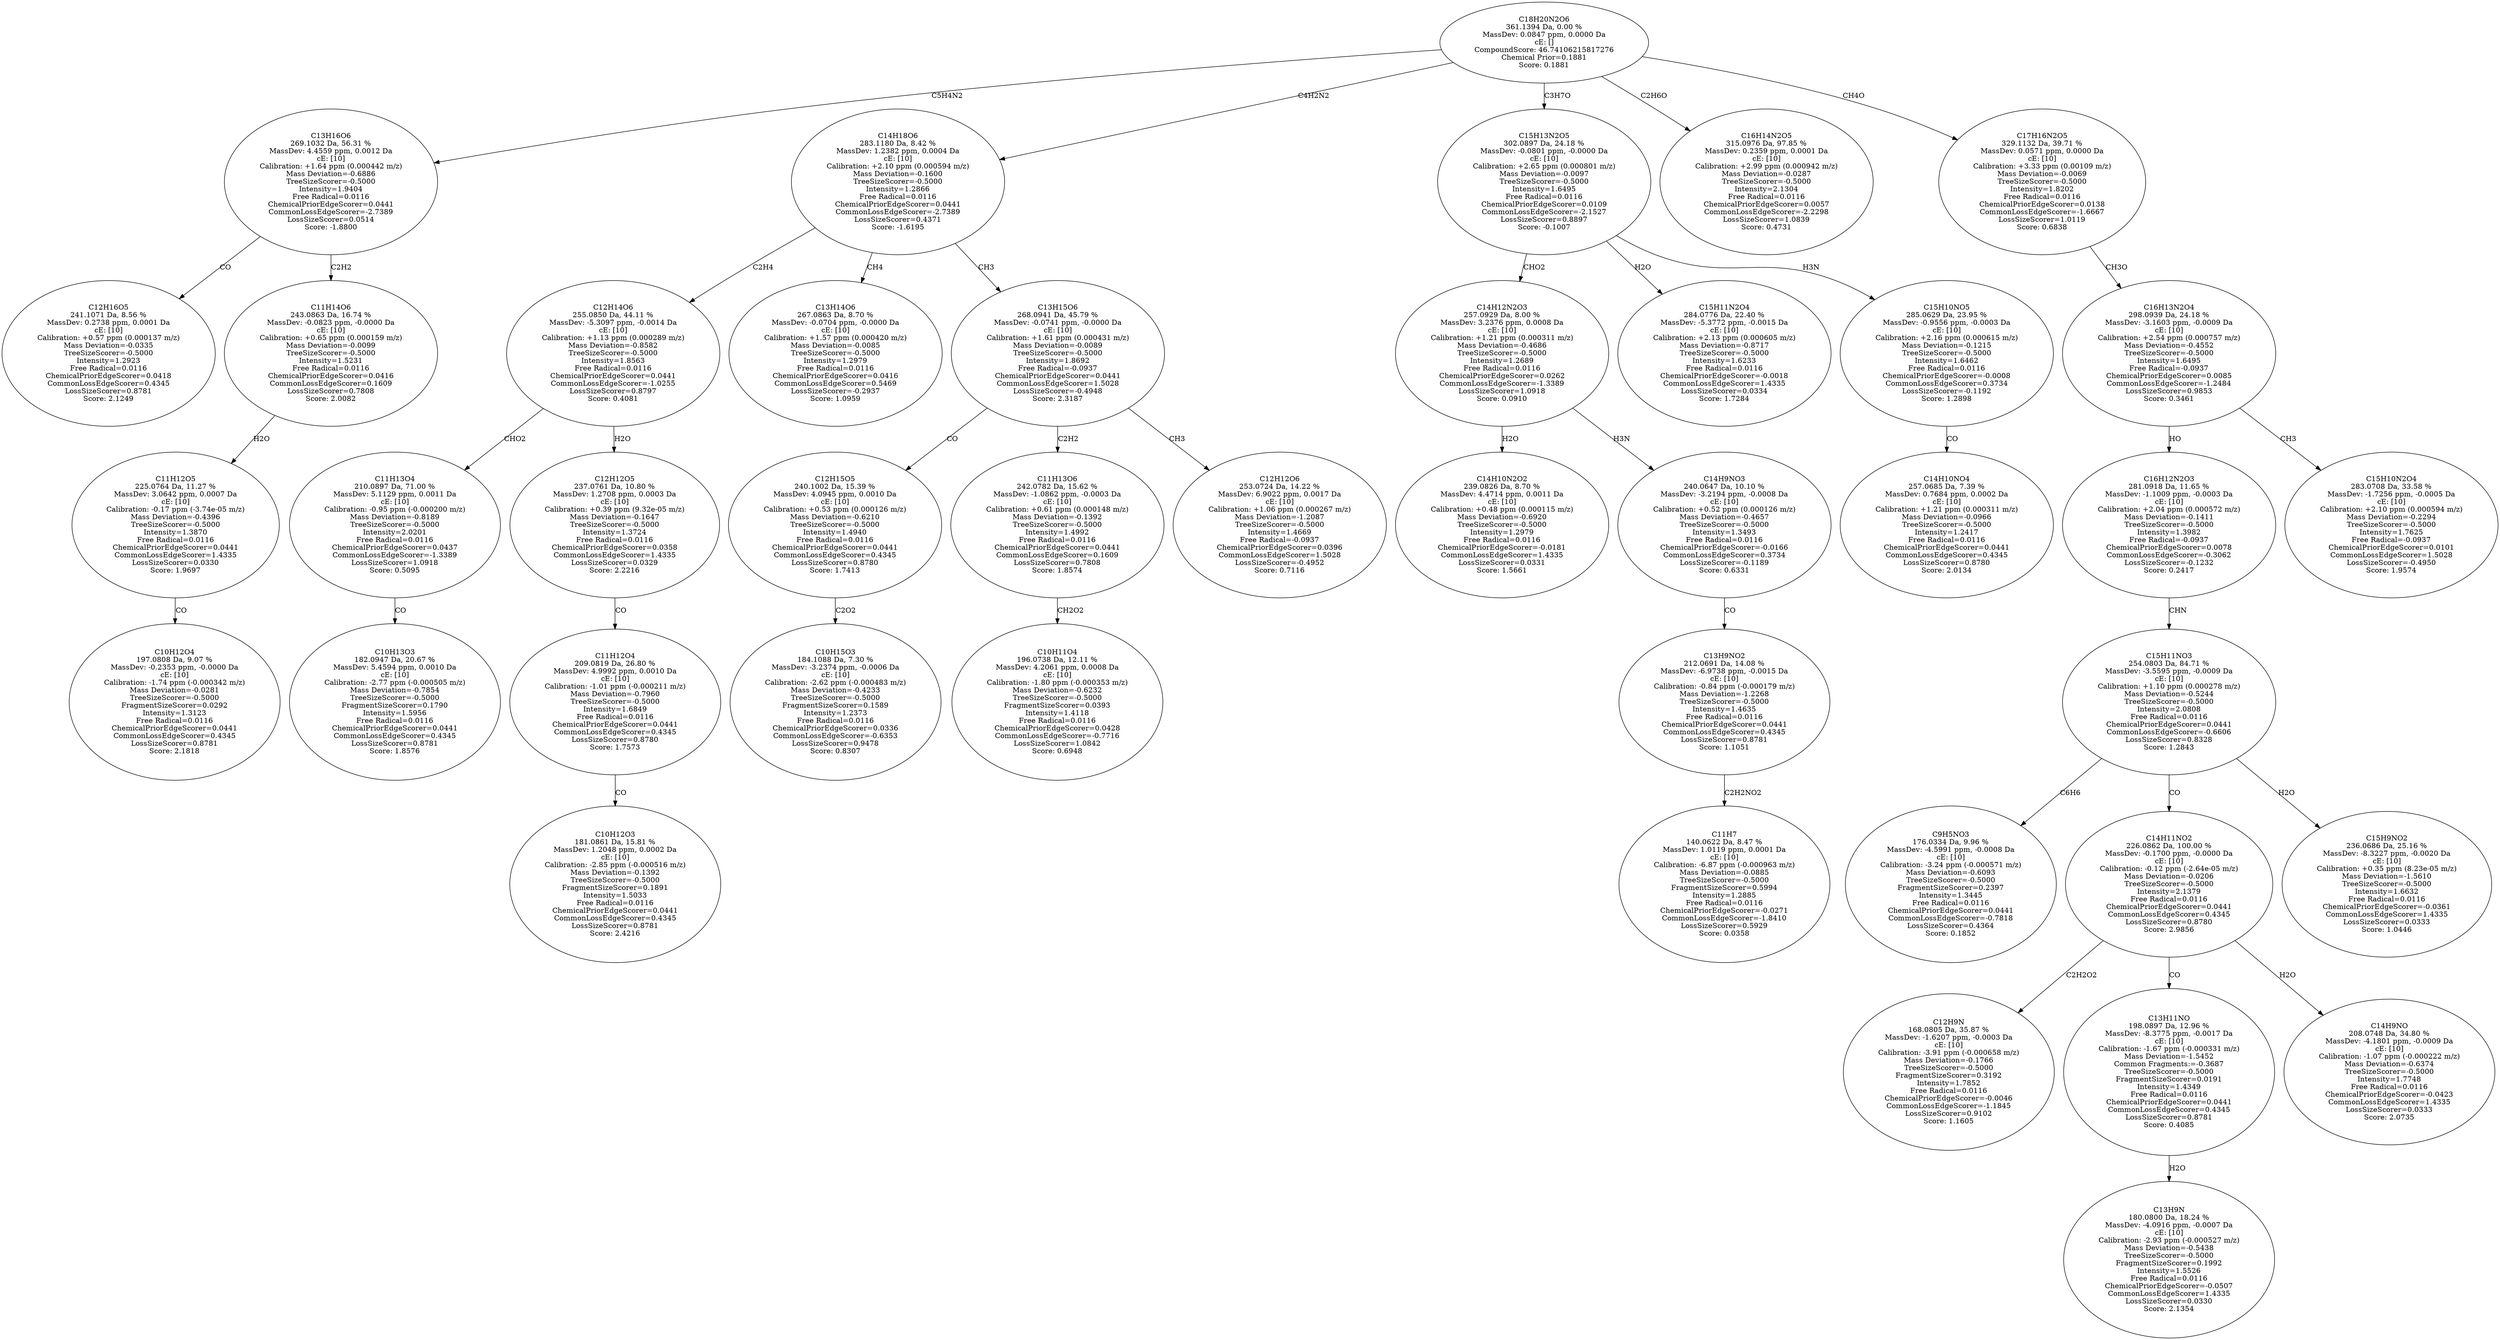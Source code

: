 strict digraph {
v1 [label="C12H16O5\n241.1071 Da, 8.56 %\nMassDev: 0.2738 ppm, 0.0001 Da\ncE: [10]\nCalibration: +0.57 ppm (0.000137 m/z)\nMass Deviation=-0.0335\nTreeSizeScorer=-0.5000\nIntensity=1.2923\nFree Radical=0.0116\nChemicalPriorEdgeScorer=0.0418\nCommonLossEdgeScorer=0.4345\nLossSizeScorer=0.8781\nScore: 2.1249"];
v2 [label="C10H12O4\n197.0808 Da, 9.07 %\nMassDev: -0.2353 ppm, -0.0000 Da\ncE: [10]\nCalibration: -1.74 ppm (-0.000342 m/z)\nMass Deviation=-0.0281\nTreeSizeScorer=-0.5000\nFragmentSizeScorer=0.0292\nIntensity=1.3123\nFree Radical=0.0116\nChemicalPriorEdgeScorer=0.0441\nCommonLossEdgeScorer=0.4345\nLossSizeScorer=0.8781\nScore: 2.1818"];
v3 [label="C11H12O5\n225.0764 Da, 11.27 %\nMassDev: 3.0642 ppm, 0.0007 Da\ncE: [10]\nCalibration: -0.17 ppm (-3.74e-05 m/z)\nMass Deviation=-0.4396\nTreeSizeScorer=-0.5000\nIntensity=1.3870\nFree Radical=0.0116\nChemicalPriorEdgeScorer=0.0441\nCommonLossEdgeScorer=1.4335\nLossSizeScorer=0.0330\nScore: 1.9697"];
v4 [label="C11H14O6\n243.0863 Da, 16.74 %\nMassDev: -0.0823 ppm, -0.0000 Da\ncE: [10]\nCalibration: +0.65 ppm (0.000159 m/z)\nMass Deviation=-0.0099\nTreeSizeScorer=-0.5000\nIntensity=1.5231\nFree Radical=0.0116\nChemicalPriorEdgeScorer=0.0416\nCommonLossEdgeScorer=0.1609\nLossSizeScorer=0.7808\nScore: 2.0082"];
v5 [label="C13H16O6\n269.1032 Da, 56.31 %\nMassDev: 4.4559 ppm, 0.0012 Da\ncE: [10]\nCalibration: +1.64 ppm (0.000442 m/z)\nMass Deviation=-0.6886\nTreeSizeScorer=-0.5000\nIntensity=1.9404\nFree Radical=0.0116\nChemicalPriorEdgeScorer=0.0441\nCommonLossEdgeScorer=-2.7389\nLossSizeScorer=0.0514\nScore: -1.8800"];
v6 [label="C10H13O3\n182.0947 Da, 20.67 %\nMassDev: 5.4594 ppm, 0.0010 Da\ncE: [10]\nCalibration: -2.77 ppm (-0.000505 m/z)\nMass Deviation=-0.7854\nTreeSizeScorer=-0.5000\nFragmentSizeScorer=0.1790\nIntensity=1.5956\nFree Radical=0.0116\nChemicalPriorEdgeScorer=0.0441\nCommonLossEdgeScorer=0.4345\nLossSizeScorer=0.8781\nScore: 1.8576"];
v7 [label="C11H13O4\n210.0897 Da, 71.00 %\nMassDev: 5.1129 ppm, 0.0011 Da\ncE: [10]\nCalibration: -0.95 ppm (-0.000200 m/z)\nMass Deviation=-0.8189\nTreeSizeScorer=-0.5000\nIntensity=2.0201\nFree Radical=0.0116\nChemicalPriorEdgeScorer=0.0437\nCommonLossEdgeScorer=-1.3389\nLossSizeScorer=1.0918\nScore: 0.5095"];
v8 [label="C10H12O3\n181.0861 Da, 15.81 %\nMassDev: 1.2048 ppm, 0.0002 Da\ncE: [10]\nCalibration: -2.85 ppm (-0.000516 m/z)\nMass Deviation=-0.1392\nTreeSizeScorer=-0.5000\nFragmentSizeScorer=0.1891\nIntensity=1.5033\nFree Radical=0.0116\nChemicalPriorEdgeScorer=0.0441\nCommonLossEdgeScorer=0.4345\nLossSizeScorer=0.8781\nScore: 2.4216"];
v9 [label="C11H12O4\n209.0819 Da, 26.80 %\nMassDev: 4.9992 ppm, 0.0010 Da\ncE: [10]\nCalibration: -1.01 ppm (-0.000211 m/z)\nMass Deviation=-0.7960\nTreeSizeScorer=-0.5000\nIntensity=1.6849\nFree Radical=0.0116\nChemicalPriorEdgeScorer=0.0441\nCommonLossEdgeScorer=0.4345\nLossSizeScorer=0.8780\nScore: 1.7573"];
v10 [label="C12H12O5\n237.0761 Da, 10.80 %\nMassDev: 1.2708 ppm, 0.0003 Da\ncE: [10]\nCalibration: +0.39 ppm (9.32e-05 m/z)\nMass Deviation=-0.1647\nTreeSizeScorer=-0.5000\nIntensity=1.3724\nFree Radical=0.0116\nChemicalPriorEdgeScorer=0.0358\nCommonLossEdgeScorer=1.4335\nLossSizeScorer=0.0329\nScore: 2.2216"];
v11 [label="C12H14O6\n255.0850 Da, 44.11 %\nMassDev: -5.3097 ppm, -0.0014 Da\ncE: [10]\nCalibration: +1.13 ppm (0.000289 m/z)\nMass Deviation=-0.8582\nTreeSizeScorer=-0.5000\nIntensity=1.8563\nFree Radical=0.0116\nChemicalPriorEdgeScorer=0.0441\nCommonLossEdgeScorer=-1.0255\nLossSizeScorer=0.8797\nScore: 0.4081"];
v12 [label="C13H14O6\n267.0863 Da, 8.70 %\nMassDev: -0.0704 ppm, -0.0000 Da\ncE: [10]\nCalibration: +1.57 ppm (0.000420 m/z)\nMass Deviation=-0.0085\nTreeSizeScorer=-0.5000\nIntensity=1.2979\nFree Radical=0.0116\nChemicalPriorEdgeScorer=0.0416\nCommonLossEdgeScorer=0.5469\nLossSizeScorer=-0.2937\nScore: 1.0959"];
v13 [label="C10H15O3\n184.1088 Da, 7.30 %\nMassDev: -3.2374 ppm, -0.0006 Da\ncE: [10]\nCalibration: -2.62 ppm (-0.000483 m/z)\nMass Deviation=-0.4233\nTreeSizeScorer=-0.5000\nFragmentSizeScorer=0.1589\nIntensity=1.2373\nFree Radical=0.0116\nChemicalPriorEdgeScorer=0.0336\nCommonLossEdgeScorer=-0.6353\nLossSizeScorer=0.9478\nScore: 0.8307"];
v14 [label="C12H15O5\n240.1002 Da, 15.39 %\nMassDev: 4.0945 ppm, 0.0010 Da\ncE: [10]\nCalibration: +0.53 ppm (0.000126 m/z)\nMass Deviation=-0.6210\nTreeSizeScorer=-0.5000\nIntensity=1.4940\nFree Radical=0.0116\nChemicalPriorEdgeScorer=0.0441\nCommonLossEdgeScorer=0.4345\nLossSizeScorer=0.8780\nScore: 1.7413"];
v15 [label="C10H11O4\n196.0738 Da, 12.11 %\nMassDev: 4.2061 ppm, 0.0008 Da\ncE: [10]\nCalibration: -1.80 ppm (-0.000353 m/z)\nMass Deviation=-0.6232\nTreeSizeScorer=-0.5000\nFragmentSizeScorer=0.0393\nIntensity=1.4118\nFree Radical=0.0116\nChemicalPriorEdgeScorer=0.0428\nCommonLossEdgeScorer=-0.7716\nLossSizeScorer=1.0842\nScore: 0.6948"];
v16 [label="C11H13O6\n242.0782 Da, 15.62 %\nMassDev: -1.0862 ppm, -0.0003 Da\ncE: [10]\nCalibration: +0.61 ppm (0.000148 m/z)\nMass Deviation=-0.1392\nTreeSizeScorer=-0.5000\nIntensity=1.4992\nFree Radical=0.0116\nChemicalPriorEdgeScorer=0.0441\nCommonLossEdgeScorer=0.1609\nLossSizeScorer=0.7808\nScore: 1.8574"];
v17 [label="C12H12O6\n253.0724 Da, 14.22 %\nMassDev: 6.9022 ppm, 0.0017 Da\ncE: [10]\nCalibration: +1.06 ppm (0.000267 m/z)\nMass Deviation=-1.2087\nTreeSizeScorer=-0.5000\nIntensity=1.4669\nFree Radical=-0.0937\nChemicalPriorEdgeScorer=0.0396\nCommonLossEdgeScorer=1.5028\nLossSizeScorer=-0.4952\nScore: 0.7116"];
v18 [label="C13H15O6\n268.0941 Da, 45.79 %\nMassDev: -0.0741 ppm, -0.0000 Da\ncE: [10]\nCalibration: +1.61 ppm (0.000431 m/z)\nMass Deviation=-0.0089\nTreeSizeScorer=-0.5000\nIntensity=1.8692\nFree Radical=-0.0937\nChemicalPriorEdgeScorer=0.0441\nCommonLossEdgeScorer=1.5028\nLossSizeScorer=-0.4948\nScore: 2.3187"];
v19 [label="C14H18O6\n283.1180 Da, 8.42 %\nMassDev: 1.2382 ppm, 0.0004 Da\ncE: [10]\nCalibration: +2.10 ppm (0.000594 m/z)\nMass Deviation=-0.1600\nTreeSizeScorer=-0.5000\nIntensity=1.2866\nFree Radical=0.0116\nChemicalPriorEdgeScorer=0.0441\nCommonLossEdgeScorer=-2.7389\nLossSizeScorer=0.4371\nScore: -1.6195"];
v20 [label="C14H10N2O2\n239.0826 Da, 8.70 %\nMassDev: 4.4714 ppm, 0.0011 Da\ncE: [10]\nCalibration: +0.48 ppm (0.000115 m/z)\nMass Deviation=-0.6920\nTreeSizeScorer=-0.5000\nIntensity=1.2979\nFree Radical=0.0116\nChemicalPriorEdgeScorer=-0.0181\nCommonLossEdgeScorer=1.4335\nLossSizeScorer=0.0331\nScore: 1.5661"];
v21 [label="C11H7\n140.0622 Da, 8.47 %\nMassDev: 1.0119 ppm, 0.0001 Da\ncE: [10]\nCalibration: -6.87 ppm (-0.000963 m/z)\nMass Deviation=-0.0885\nTreeSizeScorer=-0.5000\nFragmentSizeScorer=0.5994\nIntensity=1.2885\nFree Radical=0.0116\nChemicalPriorEdgeScorer=-0.0271\nCommonLossEdgeScorer=-1.8410\nLossSizeScorer=0.5929\nScore: 0.0358"];
v22 [label="C13H9NO2\n212.0691 Da, 14.08 %\nMassDev: -6.9738 ppm, -0.0015 Da\ncE: [10]\nCalibration: -0.84 ppm (-0.000179 m/z)\nMass Deviation=-1.2268\nTreeSizeScorer=-0.5000\nIntensity=1.4635\nFree Radical=0.0116\nChemicalPriorEdgeScorer=0.0441\nCommonLossEdgeScorer=0.4345\nLossSizeScorer=0.8781\nScore: 1.1051"];
v23 [label="C14H9NO3\n240.0647 Da, 10.10 %\nMassDev: -3.2194 ppm, -0.0008 Da\ncE: [10]\nCalibration: +0.52 ppm (0.000126 m/z)\nMass Deviation=-0.4657\nTreeSizeScorer=-0.5000\nIntensity=1.3493\nFree Radical=0.0116\nChemicalPriorEdgeScorer=-0.0166\nCommonLossEdgeScorer=0.3734\nLossSizeScorer=-0.1189\nScore: 0.6331"];
v24 [label="C14H12N2O3\n257.0929 Da, 8.00 %\nMassDev: 3.2376 ppm, 0.0008 Da\ncE: [10]\nCalibration: +1.21 ppm (0.000311 m/z)\nMass Deviation=-0.4686\nTreeSizeScorer=-0.5000\nIntensity=1.2689\nFree Radical=0.0116\nChemicalPriorEdgeScorer=0.0262\nCommonLossEdgeScorer=-1.3389\nLossSizeScorer=1.0918\nScore: 0.0910"];
v25 [label="C15H11N2O4\n284.0776 Da, 22.40 %\nMassDev: -5.3772 ppm, -0.0015 Da\ncE: [10]\nCalibration: +2.13 ppm (0.000605 m/z)\nMass Deviation=-0.8717\nTreeSizeScorer=-0.5000\nIntensity=1.6233\nFree Radical=0.0116\nChemicalPriorEdgeScorer=-0.0018\nCommonLossEdgeScorer=1.4335\nLossSizeScorer=0.0334\nScore: 1.7284"];
v26 [label="C14H10NO4\n257.0685 Da, 7.39 %\nMassDev: 0.7684 ppm, 0.0002 Da\ncE: [10]\nCalibration: +1.21 ppm (0.000311 m/z)\nMass Deviation=-0.0966\nTreeSizeScorer=-0.5000\nIntensity=1.2417\nFree Radical=0.0116\nChemicalPriorEdgeScorer=0.0441\nCommonLossEdgeScorer=0.4345\nLossSizeScorer=0.8780\nScore: 2.0134"];
v27 [label="C15H10NO5\n285.0629 Da, 23.95 %\nMassDev: -0.9556 ppm, -0.0003 Da\ncE: [10]\nCalibration: +2.16 ppm (0.000615 m/z)\nMass Deviation=-0.1215\nTreeSizeScorer=-0.5000\nIntensity=1.6462\nFree Radical=0.0116\nChemicalPriorEdgeScorer=-0.0008\nCommonLossEdgeScorer=0.3734\nLossSizeScorer=-0.1192\nScore: 1.2898"];
v28 [label="C15H13N2O5\n302.0897 Da, 24.18 %\nMassDev: -0.0801 ppm, -0.0000 Da\ncE: [10]\nCalibration: +2.65 ppm (0.000801 m/z)\nMass Deviation=-0.0097\nTreeSizeScorer=-0.5000\nIntensity=1.6495\nFree Radical=0.0116\nChemicalPriorEdgeScorer=0.0109\nCommonLossEdgeScorer=-2.1527\nLossSizeScorer=0.8897\nScore: -0.1007"];
v29 [label="C16H14N2O5\n315.0976 Da, 97.85 %\nMassDev: 0.2359 ppm, 0.0001 Da\ncE: [10]\nCalibration: +2.99 ppm (0.000942 m/z)\nMass Deviation=-0.0287\nTreeSizeScorer=-0.5000\nIntensity=2.1304\nFree Radical=0.0116\nChemicalPriorEdgeScorer=0.0057\nCommonLossEdgeScorer=-2.2298\nLossSizeScorer=1.0839\nScore: 0.4731"];
v30 [label="C9H5NO3\n176.0334 Da, 9.96 %\nMassDev: -4.5991 ppm, -0.0008 Da\ncE: [10]\nCalibration: -3.24 ppm (-0.000571 m/z)\nMass Deviation=-0.6093\nTreeSizeScorer=-0.5000\nFragmentSizeScorer=0.2397\nIntensity=1.3445\nFree Radical=0.0116\nChemicalPriorEdgeScorer=0.0441\nCommonLossEdgeScorer=-0.7818\nLossSizeScorer=0.4364\nScore: 0.1852"];
v31 [label="C12H9N\n168.0805 Da, 35.87 %\nMassDev: -1.6207 ppm, -0.0003 Da\ncE: [10]\nCalibration: -3.91 ppm (-0.000658 m/z)\nMass Deviation=-0.1766\nTreeSizeScorer=-0.5000\nFragmentSizeScorer=0.3192\nIntensity=1.7852\nFree Radical=0.0116\nChemicalPriorEdgeScorer=-0.0046\nCommonLossEdgeScorer=-1.1845\nLossSizeScorer=0.9102\nScore: 1.1605"];
v32 [label="C13H9N\n180.0800 Da, 18.24 %\nMassDev: -4.0916 ppm, -0.0007 Da\ncE: [10]\nCalibration: -2.93 ppm (-0.000527 m/z)\nMass Deviation=-0.5438\nTreeSizeScorer=-0.5000\nFragmentSizeScorer=0.1992\nIntensity=1.5526\nFree Radical=0.0116\nChemicalPriorEdgeScorer=-0.0507\nCommonLossEdgeScorer=1.4335\nLossSizeScorer=0.0330\nScore: 2.1354"];
v33 [label="C13H11NO\n198.0897 Da, 12.96 %\nMassDev: -8.3775 ppm, -0.0017 Da\ncE: [10]\nCalibration: -1.67 ppm (-0.000331 m/z)\nMass Deviation=-1.5452\nCommon Fragments:=-0.3687\nTreeSizeScorer=-0.5000\nFragmentSizeScorer=0.0191\nIntensity=1.4349\nFree Radical=0.0116\nChemicalPriorEdgeScorer=0.0441\nCommonLossEdgeScorer=0.4345\nLossSizeScorer=0.8781\nScore: 0.4085"];
v34 [label="C14H9NO\n208.0748 Da, 34.80 %\nMassDev: -4.1801 ppm, -0.0009 Da\ncE: [10]\nCalibration: -1.07 ppm (-0.000222 m/z)\nMass Deviation=-0.6374\nTreeSizeScorer=-0.5000\nIntensity=1.7748\nFree Radical=0.0116\nChemicalPriorEdgeScorer=-0.0423\nCommonLossEdgeScorer=1.4335\nLossSizeScorer=0.0333\nScore: 2.0735"];
v35 [label="C14H11NO2\n226.0862 Da, 100.00 %\nMassDev: -0.1700 ppm, -0.0000 Da\ncE: [10]\nCalibration: -0.12 ppm (-2.64e-05 m/z)\nMass Deviation=-0.0206\nTreeSizeScorer=-0.5000\nIntensity=2.1379\nFree Radical=0.0116\nChemicalPriorEdgeScorer=0.0441\nCommonLossEdgeScorer=0.4345\nLossSizeScorer=0.8780\nScore: 2.9856"];
v36 [label="C15H9NO2\n236.0686 Da, 25.16 %\nMassDev: -8.3227 ppm, -0.0020 Da\ncE: [10]\nCalibration: +0.35 ppm (8.23e-05 m/z)\nMass Deviation=-1.5610\nTreeSizeScorer=-0.5000\nIntensity=1.6632\nFree Radical=0.0116\nChemicalPriorEdgeScorer=-0.0361\nCommonLossEdgeScorer=1.4335\nLossSizeScorer=0.0333\nScore: 1.0446"];
v37 [label="C15H11NO3\n254.0803 Da, 84.71 %\nMassDev: -3.5595 ppm, -0.0009 Da\ncE: [10]\nCalibration: +1.10 ppm (0.000278 m/z)\nMass Deviation=-0.5244\nTreeSizeScorer=-0.5000\nIntensity=2.0808\nFree Radical=0.0116\nChemicalPriorEdgeScorer=0.0441\nCommonLossEdgeScorer=-0.6606\nLossSizeScorer=0.8328\nScore: 1.2843"];
v38 [label="C16H12N2O3\n281.0918 Da, 11.65 %\nMassDev: -1.1009 ppm, -0.0003 Da\ncE: [10]\nCalibration: +2.04 ppm (0.000572 m/z)\nMass Deviation=-0.1411\nTreeSizeScorer=-0.5000\nIntensity=1.3982\nFree Radical=-0.0937\nChemicalPriorEdgeScorer=0.0078\nCommonLossEdgeScorer=-0.3062\nLossSizeScorer=-0.1232\nScore: 0.2417"];
v39 [label="C15H10N2O4\n283.0708 Da, 33.58 %\nMassDev: -1.7256 ppm, -0.0005 Da\ncE: [10]\nCalibration: +2.10 ppm (0.000594 m/z)\nMass Deviation=-0.2294\nTreeSizeScorer=-0.5000\nIntensity=1.7625\nFree Radical=-0.0937\nChemicalPriorEdgeScorer=0.0101\nCommonLossEdgeScorer=1.5028\nLossSizeScorer=-0.4950\nScore: 1.9574"];
v40 [label="C16H13N2O4\n298.0939 Da, 24.18 %\nMassDev: -3.1603 ppm, -0.0009 Da\ncE: [10]\nCalibration: +2.54 ppm (0.000757 m/z)\nMass Deviation=-0.4552\nTreeSizeScorer=-0.5000\nIntensity=1.6495\nFree Radical=-0.0937\nChemicalPriorEdgeScorer=0.0085\nCommonLossEdgeScorer=-1.2484\nLossSizeScorer=0.9853\nScore: 0.3461"];
v41 [label="C17H16N2O5\n329.1132 Da, 39.71 %\nMassDev: 0.0571 ppm, 0.0000 Da\ncE: [10]\nCalibration: +3.33 ppm (0.00109 m/z)\nMass Deviation=-0.0069\nTreeSizeScorer=-0.5000\nIntensity=1.8202\nFree Radical=0.0116\nChemicalPriorEdgeScorer=0.0138\nCommonLossEdgeScorer=-1.6667\nLossSizeScorer=1.0119\nScore: 0.6838"];
v42 [label="C18H20N2O6\n361.1394 Da, 0.00 %\nMassDev: 0.0847 ppm, 0.0000 Da\ncE: []\nCompoundScore: 46.74106215817276\nChemical Prior=0.1881\nScore: 0.1881"];
v5 -> v1 [label="CO"];
v3 -> v2 [label="CO"];
v4 -> v3 [label="H2O"];
v5 -> v4 [label="C2H2"];
v42 -> v5 [label="C5H4N2"];
v7 -> v6 [label="CO"];
v11 -> v7 [label="CHO2"];
v9 -> v8 [label="CO"];
v10 -> v9 [label="CO"];
v11 -> v10 [label="H2O"];
v19 -> v11 [label="C2H4"];
v19 -> v12 [label="CH4"];
v14 -> v13 [label="C2O2"];
v18 -> v14 [label="CO"];
v16 -> v15 [label="CH2O2"];
v18 -> v16 [label="C2H2"];
v18 -> v17 [label="CH3"];
v19 -> v18 [label="CH3"];
v42 -> v19 [label="C4H2N2"];
v24 -> v20 [label="H2O"];
v22 -> v21 [label="C2H2NO2"];
v23 -> v22 [label="CO"];
v24 -> v23 [label="H3N"];
v28 -> v24 [label="CHO2"];
v28 -> v25 [label="H2O"];
v27 -> v26 [label="CO"];
v28 -> v27 [label="H3N"];
v42 -> v28 [label="C3H7O"];
v42 -> v29 [label="C2H6O"];
v37 -> v30 [label="C6H6"];
v35 -> v31 [label="C2H2O2"];
v33 -> v32 [label="H2O"];
v35 -> v33 [label="CO"];
v35 -> v34 [label="H2O"];
v37 -> v35 [label="CO"];
v37 -> v36 [label="H2O"];
v38 -> v37 [label="CHN"];
v40 -> v38 [label="HO"];
v40 -> v39 [label="CH3"];
v41 -> v40 [label="CH3O"];
v42 -> v41 [label="CH4O"];
}